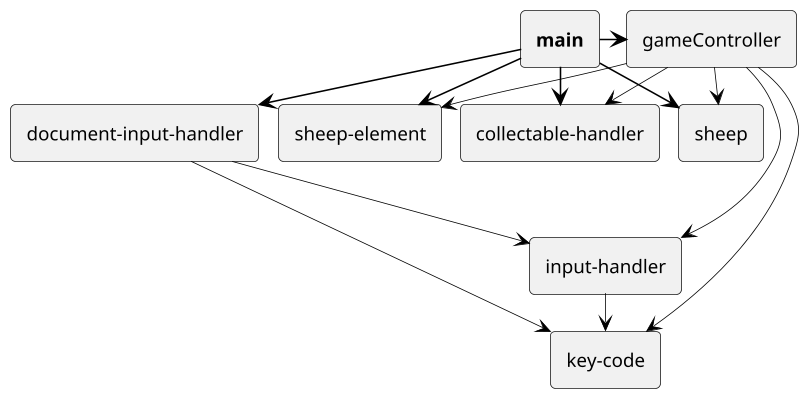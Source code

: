 @startuml

scale max 1920 width
top to bottom direction

skinparam nodesep 12
skinparam ranksep 24
skinparam monochrome true
skinparam shadowing false
skinparam defaultFontName Tahoma
skinparam defaultFontSize 12
skinparam roundCorner 6
skinparam dpi 150
skinparam arrowColor black
skinparam arrowThickness 0.5
skinparam packageTitleAlignment left

' oval
skinparam usecase {
  borderThickness 0.5
}

' rectangle
skinparam rectangle {
  borderThickness 0.5
}

' component
skinparam component {
  borderThickness 1
}


rectangle "collectable-handler" as _collectable_handler
rectangle "document-input-handler" as _document_input_handler
rectangle "gameController" as _gameController
rectangle "input-handler" as _input_handler
rectangle "key-code" as _key_code
rectangle "<b>main</b>" as _main
rectangle "sheep" as _sheep
rectangle "sheep-element" as _sheep_element


_document_input_handler ---> _input_handler
_document_input_handler ---> _key_code
_gameController --> _collectable_handler
_gameController --> _input_handler
_gameController --> _key_code
_gameController --> _sheep
_gameController --> _sheep_element
_input_handler --> _key_code
_main --[thickness=1]> _collectable_handler
_main --[thickness=1]> _document_input_handler
_main -[thickness=1]> _gameController
_main -[thickness=1]> _sheep
_main --[thickness=1]> _sheep_element

@enduml

' View and edit on https://arkit.pro